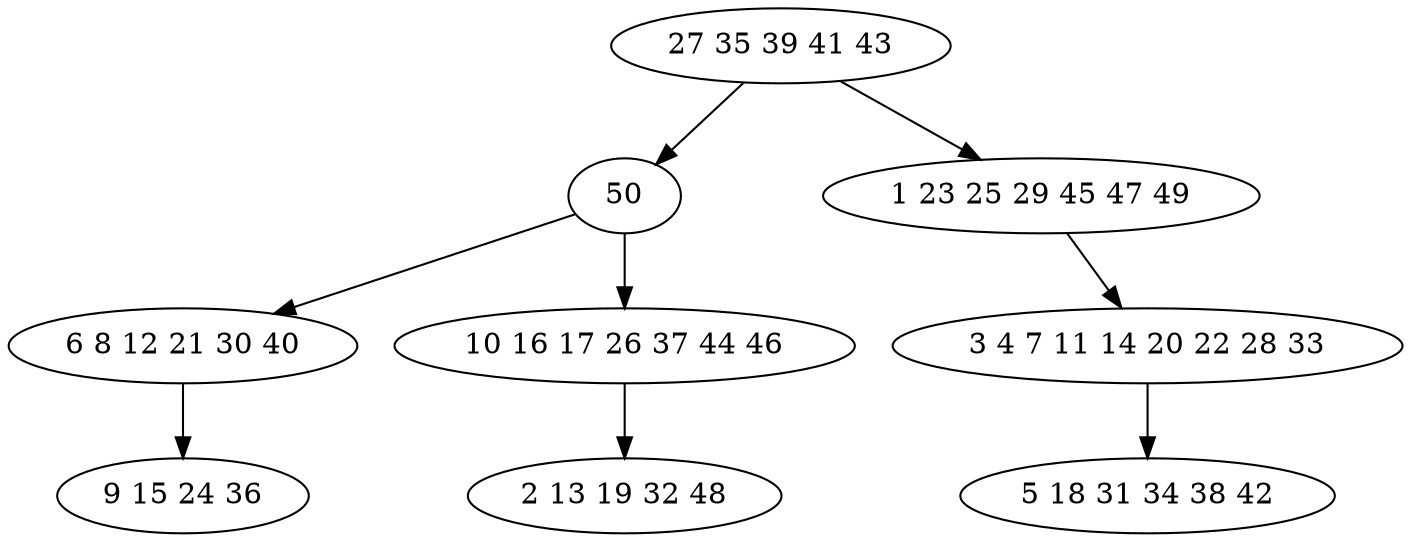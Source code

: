 digraph true_tree {
	"0" -> "1"
	"1" -> "2"
	"0" -> "3"
	"3" -> "4"
	"1" -> "5"
	"5" -> "6"
	"2" -> "7"
	"4" -> "8"
	"0" [label="27 35 39 41 43"];
	"1" [label="50"];
	"2" [label="6 8 12 21 30 40"];
	"3" [label="1 23 25 29 45 47 49"];
	"4" [label="3 4 7 11 14 20 22 28 33"];
	"5" [label="10 16 17 26 37 44 46"];
	"6" [label="2 13 19 32 48"];
	"7" [label="9 15 24 36"];
	"8" [label="5 18 31 34 38 42"];
}
